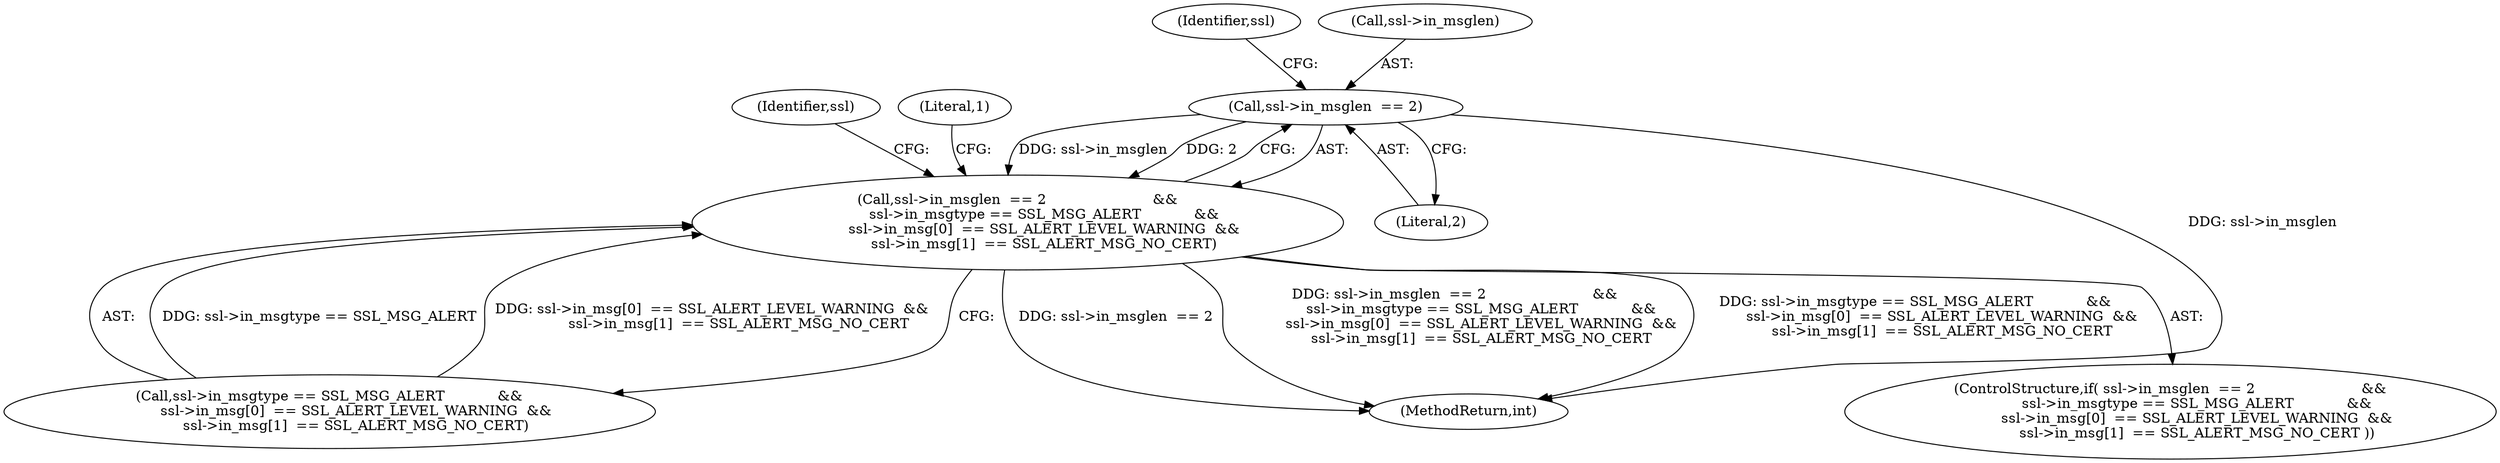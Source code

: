 digraph "0_polarssl_1922a4e6aade7b1d685af19d4d9339ddb5c02859@pointer" {
"1000171" [label="(Call,ssl->in_msglen  == 2)"];
"1000170" [label="(Call,ssl->in_msglen  == 2                        &&\n            ssl->in_msgtype == SSL_MSG_ALERT            &&\n            ssl->in_msg[0]  == SSL_ALERT_LEVEL_WARNING  &&\n            ssl->in_msg[1]  == SSL_ALERT_MSG_NO_CERT)"];
"1000175" [label="(Literal,2)"];
"1000176" [label="(Call,ssl->in_msgtype == SSL_MSG_ALERT            &&\n            ssl->in_msg[0]  == SSL_ALERT_LEVEL_WARNING  &&\n            ssl->in_msg[1]  == SSL_ALERT_MSG_NO_CERT)"];
"1000221" [label="(Identifier,ssl)"];
"1000171" [label="(Call,ssl->in_msglen  == 2)"];
"1000554" [label="(MethodReturn,int)"];
"1000199" [label="(Literal,1)"];
"1000169" [label="(ControlStructure,if( ssl->in_msglen  == 2                        &&\n            ssl->in_msgtype == SSL_MSG_ALERT            &&\n            ssl->in_msg[0]  == SSL_ALERT_LEVEL_WARNING  &&\n            ssl->in_msg[1]  == SSL_ALERT_MSG_NO_CERT ))"];
"1000179" [label="(Identifier,ssl)"];
"1000172" [label="(Call,ssl->in_msglen)"];
"1000170" [label="(Call,ssl->in_msglen  == 2                        &&\n            ssl->in_msgtype == SSL_MSG_ALERT            &&\n            ssl->in_msg[0]  == SSL_ALERT_LEVEL_WARNING  &&\n            ssl->in_msg[1]  == SSL_ALERT_MSG_NO_CERT)"];
"1000171" -> "1000170"  [label="AST: "];
"1000171" -> "1000175"  [label="CFG: "];
"1000172" -> "1000171"  [label="AST: "];
"1000175" -> "1000171"  [label="AST: "];
"1000179" -> "1000171"  [label="CFG: "];
"1000170" -> "1000171"  [label="CFG: "];
"1000171" -> "1000554"  [label="DDG: ssl->in_msglen"];
"1000171" -> "1000170"  [label="DDG: ssl->in_msglen"];
"1000171" -> "1000170"  [label="DDG: 2"];
"1000170" -> "1000169"  [label="AST: "];
"1000170" -> "1000176"  [label="CFG: "];
"1000176" -> "1000170"  [label="AST: "];
"1000199" -> "1000170"  [label="CFG: "];
"1000221" -> "1000170"  [label="CFG: "];
"1000170" -> "1000554"  [label="DDG: ssl->in_msgtype == SSL_MSG_ALERT            &&\n            ssl->in_msg[0]  == SSL_ALERT_LEVEL_WARNING  &&\n            ssl->in_msg[1]  == SSL_ALERT_MSG_NO_CERT"];
"1000170" -> "1000554"  [label="DDG: ssl->in_msglen  == 2"];
"1000170" -> "1000554"  [label="DDG: ssl->in_msglen  == 2                        &&\n            ssl->in_msgtype == SSL_MSG_ALERT            &&\n            ssl->in_msg[0]  == SSL_ALERT_LEVEL_WARNING  &&\n            ssl->in_msg[1]  == SSL_ALERT_MSG_NO_CERT"];
"1000176" -> "1000170"  [label="DDG: ssl->in_msgtype == SSL_MSG_ALERT"];
"1000176" -> "1000170"  [label="DDG: ssl->in_msg[0]  == SSL_ALERT_LEVEL_WARNING  &&\n            ssl->in_msg[1]  == SSL_ALERT_MSG_NO_CERT"];
}
